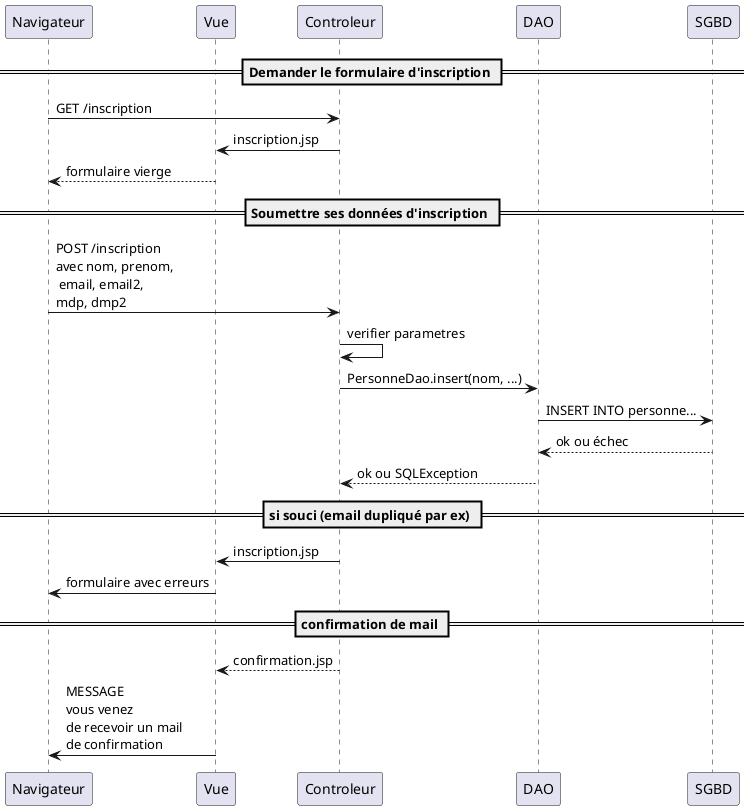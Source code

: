 @startuml
participant Navigateur
participant Vue

== Demander le formulaire d'inscription ==
Navigateur -> Controleur: GET /inscription
Controleur -> Vue: inscription.jsp
Vue --> Navigateur: formulaire vierge

== Soumettre ses données d'inscription ==
Navigateur -> Controleur: POST /inscription\navec nom, prenom,\n email, email2, \nmdp, dmp2
Controleur -> Controleur: verifier parametres
Controleur -> DAO: PersonneDao.insert(nom, ...)
DAO -> SGBD: INSERT INTO personne...
SGBD --> DAO: ok ou échec
DAO --> Controleur: ok ou SQLException
== si souci (email dupliqué par ex) ==
Controleur -> Vue: inscription.jsp
Vue -> Navigateur: formulaire avec erreurs
== confirmation de mail ==
Controleur --> Vue: confirmation.jsp
Vue -> Navigateur: MESSAGE \nvous venez\nde recevoir un mail \nde confirmation
@enduml

